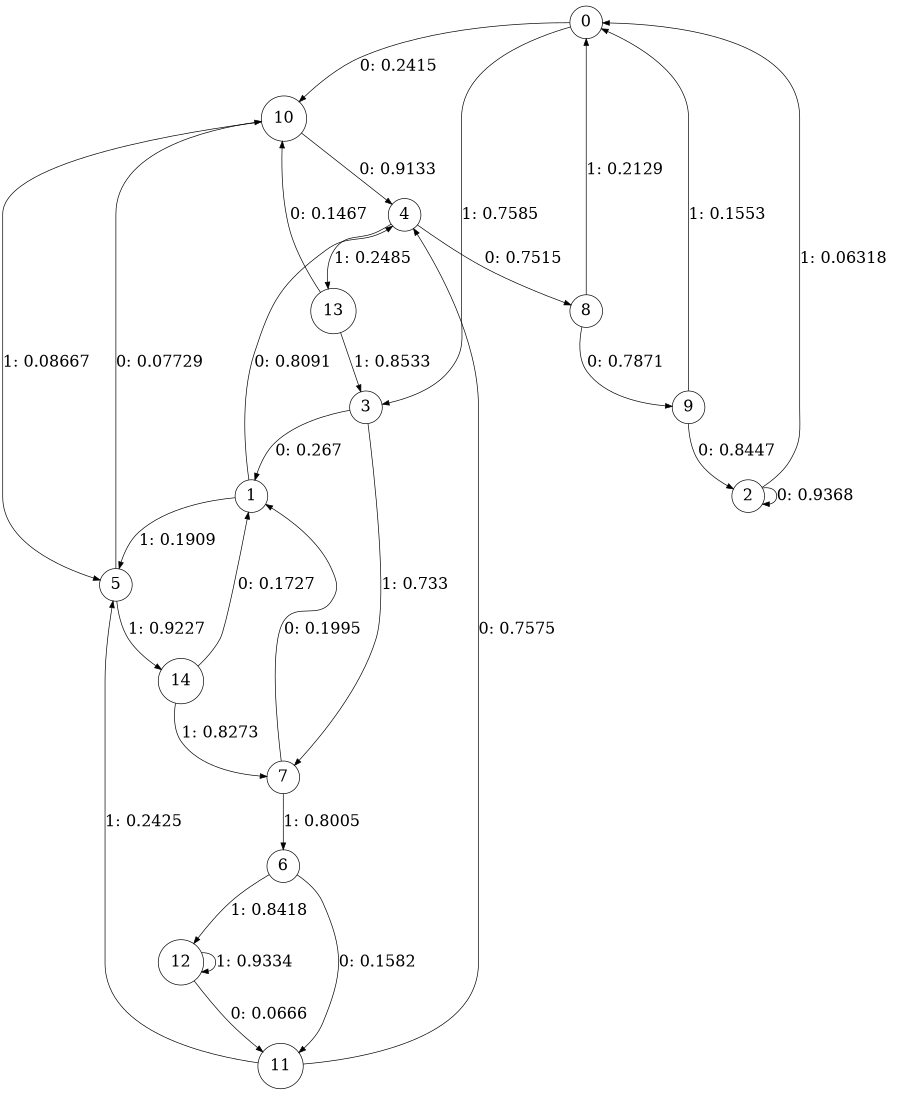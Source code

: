 digraph "ch12faceL5" {
size = "6,8.5";
ratio = "fill";
node [shape = circle];
node [fontsize = 24];
edge [fontsize = 24];
0 -> 10 [label = "0: 0.2415   "];
0 -> 3 [label = "1: 0.7585   "];
1 -> 4 [label = "0: 0.8091   "];
1 -> 5 [label = "1: 0.1909   "];
2 -> 2 [label = "0: 0.9368   "];
2 -> 0 [label = "1: 0.06318  "];
3 -> 1 [label = "0: 0.267    "];
3 -> 7 [label = "1: 0.733    "];
4 -> 8 [label = "0: 0.7515   "];
4 -> 13 [label = "1: 0.2485   "];
5 -> 10 [label = "0: 0.07729  "];
5 -> 14 [label = "1: 0.9227   "];
6 -> 11 [label = "0: 0.1582   "];
6 -> 12 [label = "1: 0.8418   "];
7 -> 1 [label = "0: 0.1995   "];
7 -> 6 [label = "1: 0.8005   "];
8 -> 9 [label = "0: 0.7871   "];
8 -> 0 [label = "1: 0.2129   "];
9 -> 2 [label = "0: 0.8447   "];
9 -> 0 [label = "1: 0.1553   "];
10 -> 4 [label = "0: 0.9133   "];
10 -> 5 [label = "1: 0.08667  "];
11 -> 4 [label = "0: 0.7575   "];
11 -> 5 [label = "1: 0.2425   "];
12 -> 11 [label = "0: 0.0666   "];
12 -> 12 [label = "1: 0.9334   "];
13 -> 10 [label = "0: 0.1467   "];
13 -> 3 [label = "1: 0.8533   "];
14 -> 1 [label = "0: 0.1727   "];
14 -> 7 [label = "1: 0.8273   "];
}